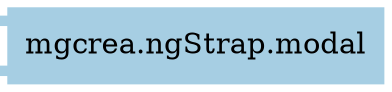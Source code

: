 digraph dependencies {
  node[shape="component",style="filled",colorscheme=paired12]


    node[shape="component"]
    "mgcrea.ngStrap.modal"[label="mgcrea.ngStrap.modal", color=1]

    


    node[shape="ellipse"]
    


    

    

    

    node[shape="cds"]
    

    









    node[shape="ellipse",style="filled", color=9]
    

    


    

    

    

    


}
